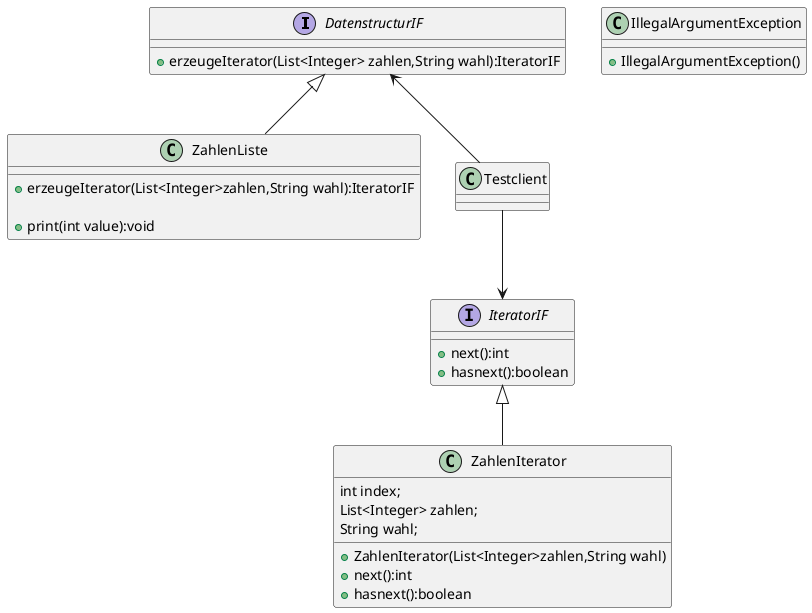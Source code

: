 @startuml
interface DatenstructurIF{

   +erzeugeIterator(List<Integer> zahlen,String wahl):IteratorIF
}

interface IteratorIF {

       +next():int
       +hasnext():boolean
}

class ZahlenListe{

     +erzeugeIterator(List<Integer>zahlen,String wahl):IteratorIF

     +print(int value):void
}

class ZahlenIterator{

      int index;
      List<Integer> zahlen;
      String wahl;

      +ZahlenIterator(List<Integer>zahlen,String wahl)
      +next():int
      +hasnext():boolean


}

class IllegalArgumentException{

  +IllegalArgumentException()

}

DatenstructurIF<|--ZahlenListe
IteratorIF<|--ZahlenIterator

DatenstructurIF<--Testclient
Testclient-->IteratorIF



@enduml